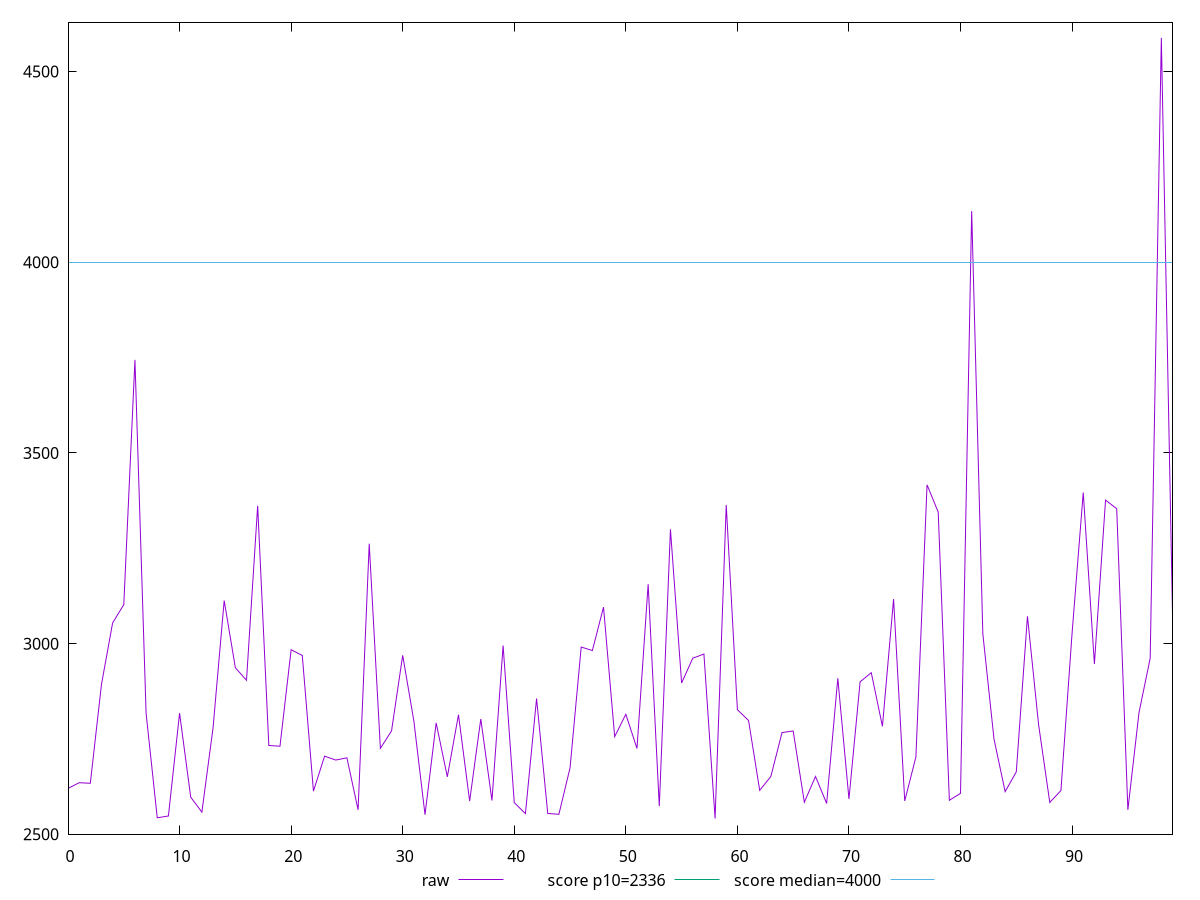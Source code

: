 reset

$raw <<EOF
0 2620.2690000000002
1 2635.306
2 2633.8059999999996
3 2893.004
4 3054.422
5 3102.169
6 3744.053
7 2817.532
8 2543.288
9 2547.988
10 2817.588
11 2597.442
12 2558.1139999999996
13 2778.862
14 3112.862
15 2936.828
16 2903.858
17 3361.4269999999997
18 2732.9530000000004
19 2730.942
20 2983.9670000000006
21 2968.9130000000005
22 2613.222
23 2704.902
24 2694.7070000000003
25 2700.5
26 2564.247
27 3262.0840000000003
28 2725.4199999999996
29 2771.201
30 2969.2430000000004
31 2797.175
32 2551.402
33 2792.085
34 2650.6749999999997
35 2813.491
36 2587.032
37 2802.426
38 2588.6389999999997
39 2994.99
40 2583.0209999999997
41 2554.221
42 2855.9970000000003
43 2554.5869999999995
44 2552.491
45 2674.2980000000002
46 2991.056
47 2981.8729999999996
48 3095.7070000000003
49 2756.1710000000003
50 2814.734
51 2725.0719999999997
52 3155.814
53 2573.749
54 3299.5719999999997
55 2896.8309999999997
56 2961.7439999999997
57 2972.6789999999996
58 2541.379
59 3363.677
60 2826.625
61 2798.438
62 2615.2270000000003
63 2651.814
64 2766.6899999999996
65 2770.968
66 2584.125
67 2651.642
68 2580.901
69 2909.2249999999995
70 2592.787
71 2899.902
72 2923.8179999999998
73 2783.1849999999995
74 3116.6899999999996
75 2587.514
76 2702.6440000000002
77 3416.3820000000005
78 3344.9084999999995
79 2589.1230000000005
80 2607.502
81 4134.174999999999
82 3025.399
83 2749.922
84 2611.798
85 2663.902
86 3071.737
87 2787.1839999999993
88 2583.5159999999996
89 2614.8320000000003
90 3027.649
91 3396.12
92 2946.792
93 3376.403
94 3353.723
95 2564.181
96 2819.555
97 2961.4980000000005
98 4588.346
99 3079.1129999999994
EOF

set key outside below
set xrange [0:99]
set yrange [2500.43966:4629.285339999999]
set trange [2500.43966:4629.285339999999]
set terminal svg size 640, 500 enhanced background rgb 'white'
set output "reports/report_00027_2021-02-24T12-40-31.850Z/first-contentful-paint/samples/astro/raw/values.svg"

plot $raw title "raw" with line, \
     2336 title "score p10=2336", \
     4000 title "score median=4000"

reset
